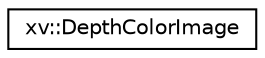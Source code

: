 digraph "Graphical Class Hierarchy"
{
 // LATEX_PDF_SIZE
  edge [fontname="Helvetica",fontsize="10",labelfontname="Helvetica",labelfontsize="10"];
  node [fontname="Helvetica",fontsize="10",shape=record];
  rankdir="LR";
  Node0 [label="xv::DepthColorImage",height=0.2,width=0.4,color="black", fillcolor="white", style="filled",URL="$structxv_1_1DepthColorImage.html",tooltip=" "];
}
